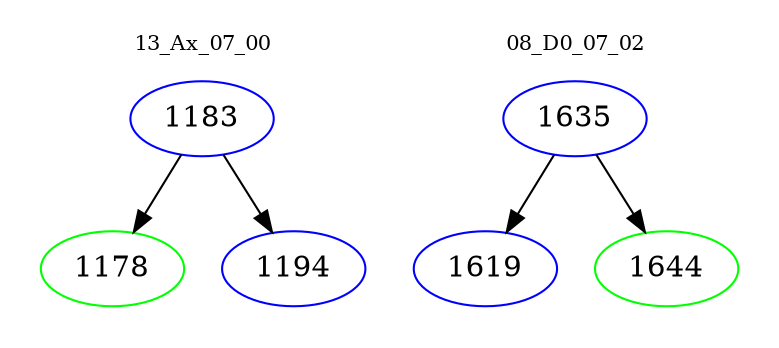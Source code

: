 digraph{
subgraph cluster_0 {
color = white
label = "13_Ax_07_00";
fontsize=10;
T0_1183 [label="1183", color="blue"]
T0_1183 -> T0_1178 [color="black"]
T0_1178 [label="1178", color="green"]
T0_1183 -> T0_1194 [color="black"]
T0_1194 [label="1194", color="blue"]
}
subgraph cluster_1 {
color = white
label = "08_D0_07_02";
fontsize=10;
T1_1635 [label="1635", color="blue"]
T1_1635 -> T1_1619 [color="black"]
T1_1619 [label="1619", color="blue"]
T1_1635 -> T1_1644 [color="black"]
T1_1644 [label="1644", color="green"]
}
}
